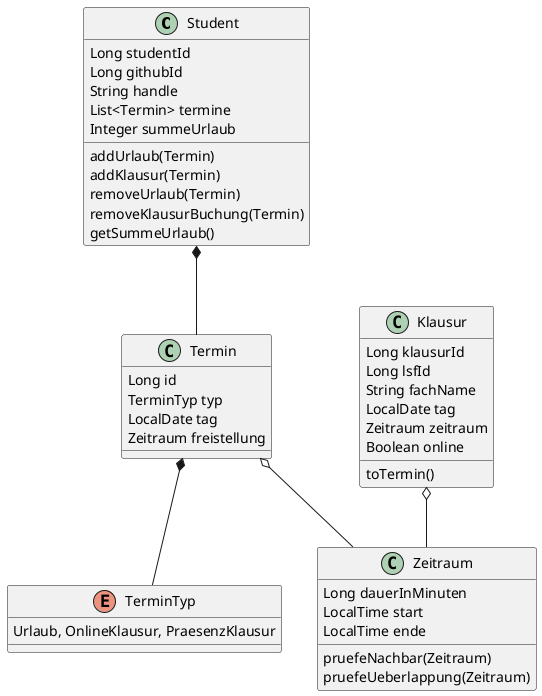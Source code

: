 @startuml

class Student {
    Long studentId
    Long githubId
    String handle
    List<Termin> termine
    Integer summeUrlaub

    addUrlaub(Termin)
    addKlausur(Termin)
    removeUrlaub(Termin)
    removeKlausurBuchung(Termin)
    getSummeUrlaub()
}


class Termin {
    Long id
    TerminTyp typ
    LocalDate tag
    Zeitraum freistellung
}

enum TerminTyp{
    Urlaub, OnlineKlausur, PraesenzKlausur
}

class Zeitraum {
    Long dauerInMinuten
    LocalTime start
    LocalTime ende

    pruefeNachbar(Zeitraum)
    pruefeUeberlappung(Zeitraum)
}

class Klausur {
    Long klausurId
    Long lsfId
    String fachName
    LocalDate tag
    Zeitraum zeitraum
    Boolean online

    toTermin()
}

Student *-- Termin
Klausur o-- Zeitraum
Termin o-- Zeitraum
Termin *-- TerminTyp


@enduml